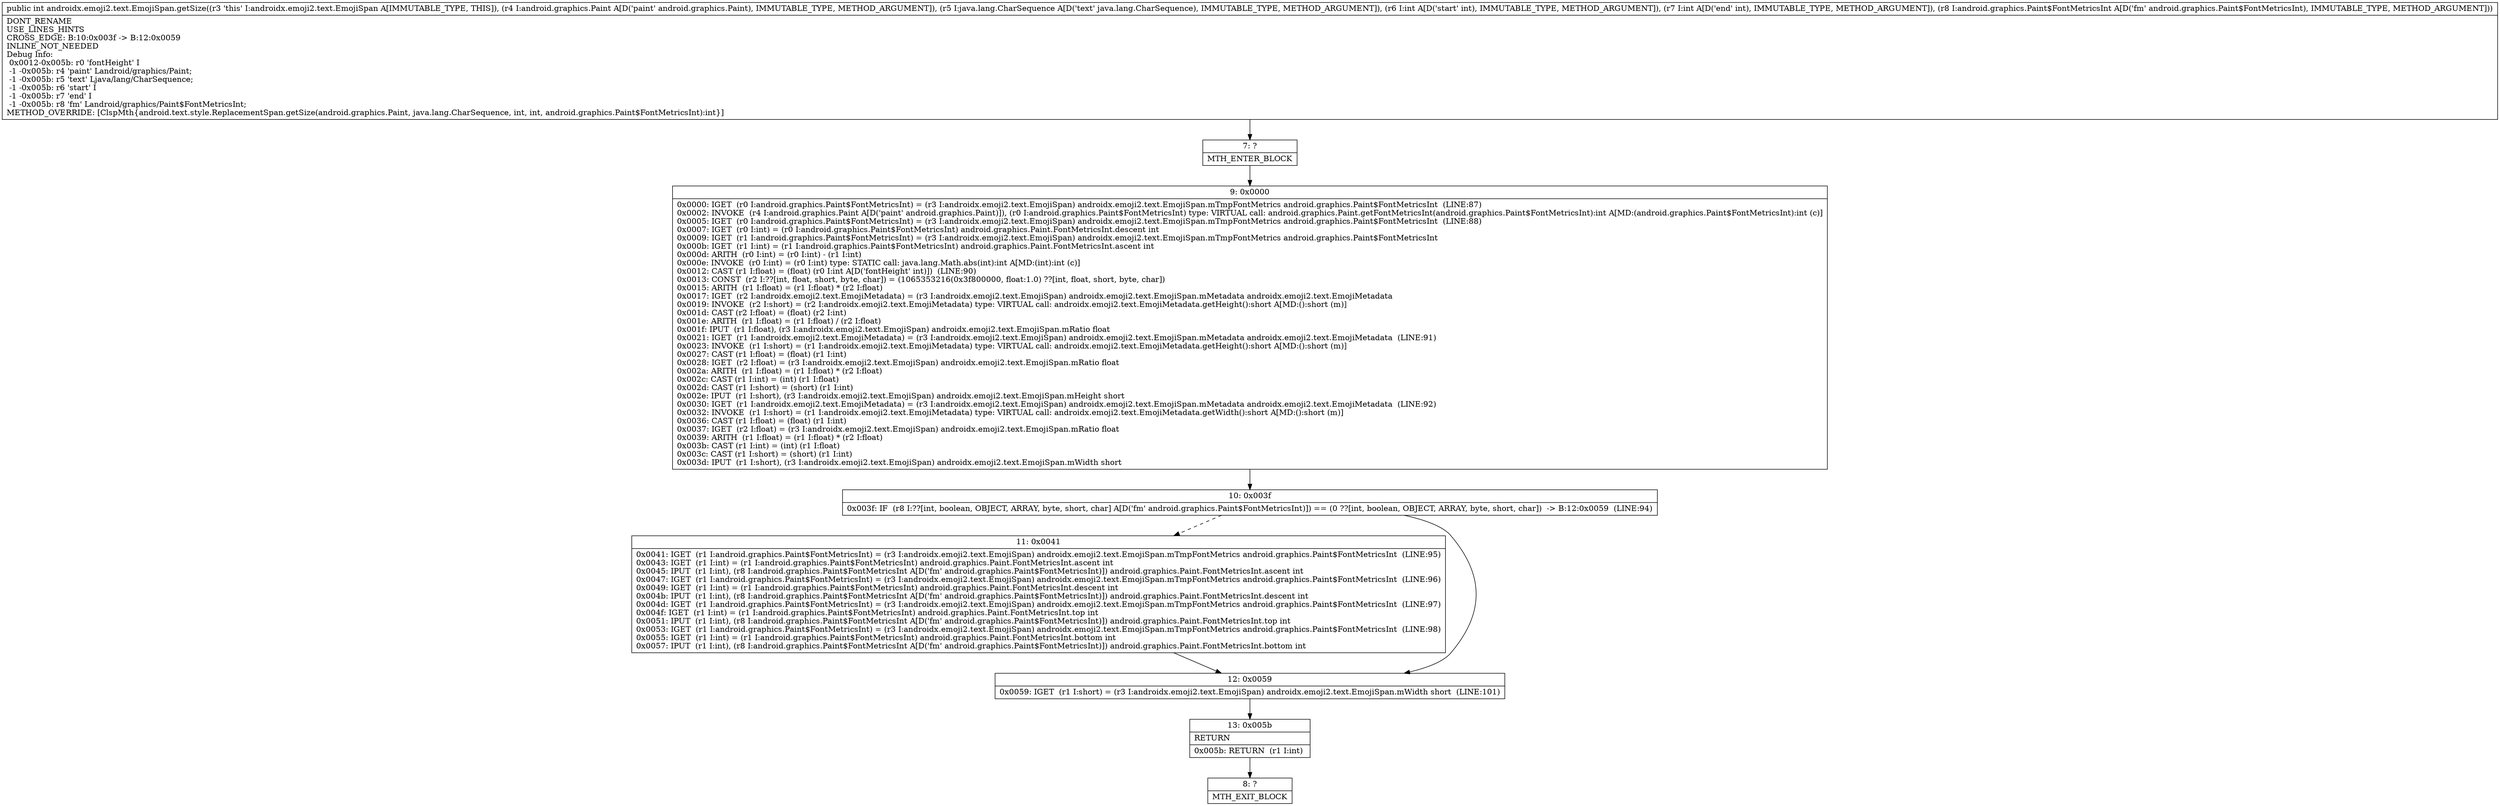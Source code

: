 digraph "CFG forandroidx.emoji2.text.EmojiSpan.getSize(Landroid\/graphics\/Paint;Ljava\/lang\/CharSequence;IILandroid\/graphics\/Paint$FontMetricsInt;)I" {
Node_7 [shape=record,label="{7\:\ ?|MTH_ENTER_BLOCK\l}"];
Node_9 [shape=record,label="{9\:\ 0x0000|0x0000: IGET  (r0 I:android.graphics.Paint$FontMetricsInt) = (r3 I:androidx.emoji2.text.EmojiSpan) androidx.emoji2.text.EmojiSpan.mTmpFontMetrics android.graphics.Paint$FontMetricsInt  (LINE:87)\l0x0002: INVOKE  (r4 I:android.graphics.Paint A[D('paint' android.graphics.Paint)]), (r0 I:android.graphics.Paint$FontMetricsInt) type: VIRTUAL call: android.graphics.Paint.getFontMetricsInt(android.graphics.Paint$FontMetricsInt):int A[MD:(android.graphics.Paint$FontMetricsInt):int (c)]\l0x0005: IGET  (r0 I:android.graphics.Paint$FontMetricsInt) = (r3 I:androidx.emoji2.text.EmojiSpan) androidx.emoji2.text.EmojiSpan.mTmpFontMetrics android.graphics.Paint$FontMetricsInt  (LINE:88)\l0x0007: IGET  (r0 I:int) = (r0 I:android.graphics.Paint$FontMetricsInt) android.graphics.Paint.FontMetricsInt.descent int \l0x0009: IGET  (r1 I:android.graphics.Paint$FontMetricsInt) = (r3 I:androidx.emoji2.text.EmojiSpan) androidx.emoji2.text.EmojiSpan.mTmpFontMetrics android.graphics.Paint$FontMetricsInt \l0x000b: IGET  (r1 I:int) = (r1 I:android.graphics.Paint$FontMetricsInt) android.graphics.Paint.FontMetricsInt.ascent int \l0x000d: ARITH  (r0 I:int) = (r0 I:int) \- (r1 I:int) \l0x000e: INVOKE  (r0 I:int) = (r0 I:int) type: STATIC call: java.lang.Math.abs(int):int A[MD:(int):int (c)]\l0x0012: CAST (r1 I:float) = (float) (r0 I:int A[D('fontHeight' int)])  (LINE:90)\l0x0013: CONST  (r2 I:??[int, float, short, byte, char]) = (1065353216(0x3f800000, float:1.0) ??[int, float, short, byte, char]) \l0x0015: ARITH  (r1 I:float) = (r1 I:float) * (r2 I:float) \l0x0017: IGET  (r2 I:androidx.emoji2.text.EmojiMetadata) = (r3 I:androidx.emoji2.text.EmojiSpan) androidx.emoji2.text.EmojiSpan.mMetadata androidx.emoji2.text.EmojiMetadata \l0x0019: INVOKE  (r2 I:short) = (r2 I:androidx.emoji2.text.EmojiMetadata) type: VIRTUAL call: androidx.emoji2.text.EmojiMetadata.getHeight():short A[MD:():short (m)]\l0x001d: CAST (r2 I:float) = (float) (r2 I:int) \l0x001e: ARITH  (r1 I:float) = (r1 I:float) \/ (r2 I:float) \l0x001f: IPUT  (r1 I:float), (r3 I:androidx.emoji2.text.EmojiSpan) androidx.emoji2.text.EmojiSpan.mRatio float \l0x0021: IGET  (r1 I:androidx.emoji2.text.EmojiMetadata) = (r3 I:androidx.emoji2.text.EmojiSpan) androidx.emoji2.text.EmojiSpan.mMetadata androidx.emoji2.text.EmojiMetadata  (LINE:91)\l0x0023: INVOKE  (r1 I:short) = (r1 I:androidx.emoji2.text.EmojiMetadata) type: VIRTUAL call: androidx.emoji2.text.EmojiMetadata.getHeight():short A[MD:():short (m)]\l0x0027: CAST (r1 I:float) = (float) (r1 I:int) \l0x0028: IGET  (r2 I:float) = (r3 I:androidx.emoji2.text.EmojiSpan) androidx.emoji2.text.EmojiSpan.mRatio float \l0x002a: ARITH  (r1 I:float) = (r1 I:float) * (r2 I:float) \l0x002c: CAST (r1 I:int) = (int) (r1 I:float) \l0x002d: CAST (r1 I:short) = (short) (r1 I:int) \l0x002e: IPUT  (r1 I:short), (r3 I:androidx.emoji2.text.EmojiSpan) androidx.emoji2.text.EmojiSpan.mHeight short \l0x0030: IGET  (r1 I:androidx.emoji2.text.EmojiMetadata) = (r3 I:androidx.emoji2.text.EmojiSpan) androidx.emoji2.text.EmojiSpan.mMetadata androidx.emoji2.text.EmojiMetadata  (LINE:92)\l0x0032: INVOKE  (r1 I:short) = (r1 I:androidx.emoji2.text.EmojiMetadata) type: VIRTUAL call: androidx.emoji2.text.EmojiMetadata.getWidth():short A[MD:():short (m)]\l0x0036: CAST (r1 I:float) = (float) (r1 I:int) \l0x0037: IGET  (r2 I:float) = (r3 I:androidx.emoji2.text.EmojiSpan) androidx.emoji2.text.EmojiSpan.mRatio float \l0x0039: ARITH  (r1 I:float) = (r1 I:float) * (r2 I:float) \l0x003b: CAST (r1 I:int) = (int) (r1 I:float) \l0x003c: CAST (r1 I:short) = (short) (r1 I:int) \l0x003d: IPUT  (r1 I:short), (r3 I:androidx.emoji2.text.EmojiSpan) androidx.emoji2.text.EmojiSpan.mWidth short \l}"];
Node_10 [shape=record,label="{10\:\ 0x003f|0x003f: IF  (r8 I:??[int, boolean, OBJECT, ARRAY, byte, short, char] A[D('fm' android.graphics.Paint$FontMetricsInt)]) == (0 ??[int, boolean, OBJECT, ARRAY, byte, short, char])  \-\> B:12:0x0059  (LINE:94)\l}"];
Node_11 [shape=record,label="{11\:\ 0x0041|0x0041: IGET  (r1 I:android.graphics.Paint$FontMetricsInt) = (r3 I:androidx.emoji2.text.EmojiSpan) androidx.emoji2.text.EmojiSpan.mTmpFontMetrics android.graphics.Paint$FontMetricsInt  (LINE:95)\l0x0043: IGET  (r1 I:int) = (r1 I:android.graphics.Paint$FontMetricsInt) android.graphics.Paint.FontMetricsInt.ascent int \l0x0045: IPUT  (r1 I:int), (r8 I:android.graphics.Paint$FontMetricsInt A[D('fm' android.graphics.Paint$FontMetricsInt)]) android.graphics.Paint.FontMetricsInt.ascent int \l0x0047: IGET  (r1 I:android.graphics.Paint$FontMetricsInt) = (r3 I:androidx.emoji2.text.EmojiSpan) androidx.emoji2.text.EmojiSpan.mTmpFontMetrics android.graphics.Paint$FontMetricsInt  (LINE:96)\l0x0049: IGET  (r1 I:int) = (r1 I:android.graphics.Paint$FontMetricsInt) android.graphics.Paint.FontMetricsInt.descent int \l0x004b: IPUT  (r1 I:int), (r8 I:android.graphics.Paint$FontMetricsInt A[D('fm' android.graphics.Paint$FontMetricsInt)]) android.graphics.Paint.FontMetricsInt.descent int \l0x004d: IGET  (r1 I:android.graphics.Paint$FontMetricsInt) = (r3 I:androidx.emoji2.text.EmojiSpan) androidx.emoji2.text.EmojiSpan.mTmpFontMetrics android.graphics.Paint$FontMetricsInt  (LINE:97)\l0x004f: IGET  (r1 I:int) = (r1 I:android.graphics.Paint$FontMetricsInt) android.graphics.Paint.FontMetricsInt.top int \l0x0051: IPUT  (r1 I:int), (r8 I:android.graphics.Paint$FontMetricsInt A[D('fm' android.graphics.Paint$FontMetricsInt)]) android.graphics.Paint.FontMetricsInt.top int \l0x0053: IGET  (r1 I:android.graphics.Paint$FontMetricsInt) = (r3 I:androidx.emoji2.text.EmojiSpan) androidx.emoji2.text.EmojiSpan.mTmpFontMetrics android.graphics.Paint$FontMetricsInt  (LINE:98)\l0x0055: IGET  (r1 I:int) = (r1 I:android.graphics.Paint$FontMetricsInt) android.graphics.Paint.FontMetricsInt.bottom int \l0x0057: IPUT  (r1 I:int), (r8 I:android.graphics.Paint$FontMetricsInt A[D('fm' android.graphics.Paint$FontMetricsInt)]) android.graphics.Paint.FontMetricsInt.bottom int \l}"];
Node_12 [shape=record,label="{12\:\ 0x0059|0x0059: IGET  (r1 I:short) = (r3 I:androidx.emoji2.text.EmojiSpan) androidx.emoji2.text.EmojiSpan.mWidth short  (LINE:101)\l}"];
Node_13 [shape=record,label="{13\:\ 0x005b|RETURN\l|0x005b: RETURN  (r1 I:int) \l}"];
Node_8 [shape=record,label="{8\:\ ?|MTH_EXIT_BLOCK\l}"];
MethodNode[shape=record,label="{public int androidx.emoji2.text.EmojiSpan.getSize((r3 'this' I:androidx.emoji2.text.EmojiSpan A[IMMUTABLE_TYPE, THIS]), (r4 I:android.graphics.Paint A[D('paint' android.graphics.Paint), IMMUTABLE_TYPE, METHOD_ARGUMENT]), (r5 I:java.lang.CharSequence A[D('text' java.lang.CharSequence), IMMUTABLE_TYPE, METHOD_ARGUMENT]), (r6 I:int A[D('start' int), IMMUTABLE_TYPE, METHOD_ARGUMENT]), (r7 I:int A[D('end' int), IMMUTABLE_TYPE, METHOD_ARGUMENT]), (r8 I:android.graphics.Paint$FontMetricsInt A[D('fm' android.graphics.Paint$FontMetricsInt), IMMUTABLE_TYPE, METHOD_ARGUMENT]))  | DONT_RENAME\lUSE_LINES_HINTS\lCROSS_EDGE: B:10:0x003f \-\> B:12:0x0059\lINLINE_NOT_NEEDED\lDebug Info:\l  0x0012\-0x005b: r0 'fontHeight' I\l  \-1 \-0x005b: r4 'paint' Landroid\/graphics\/Paint;\l  \-1 \-0x005b: r5 'text' Ljava\/lang\/CharSequence;\l  \-1 \-0x005b: r6 'start' I\l  \-1 \-0x005b: r7 'end' I\l  \-1 \-0x005b: r8 'fm' Landroid\/graphics\/Paint$FontMetricsInt;\lMETHOD_OVERRIDE: [ClspMth\{android.text.style.ReplacementSpan.getSize(android.graphics.Paint, java.lang.CharSequence, int, int, android.graphics.Paint$FontMetricsInt):int\}]\l}"];
MethodNode -> Node_7;Node_7 -> Node_9;
Node_9 -> Node_10;
Node_10 -> Node_11[style=dashed];
Node_10 -> Node_12;
Node_11 -> Node_12;
Node_12 -> Node_13;
Node_13 -> Node_8;
}

